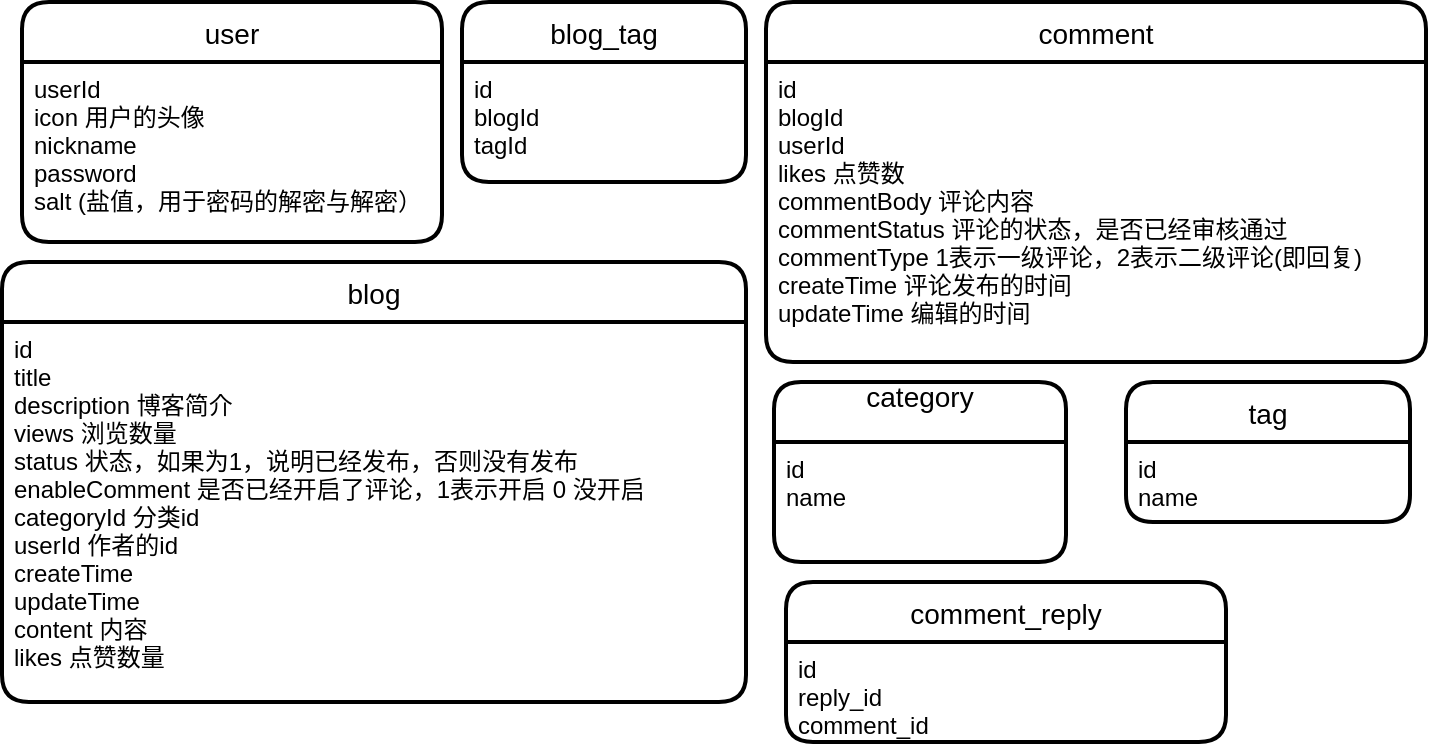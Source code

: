 <mxfile version="20.8.13" type="device"><diagram id="saMBtomTeYopTbqZBVxJ" name="第 1 页"><mxGraphModel dx="1034" dy="477" grid="1" gridSize="10" guides="1" tooltips="1" connect="1" arrows="1" fold="1" page="1" pageScale="1" pageWidth="827" pageHeight="1169" math="0" shadow="0"><root><mxCell id="0"/><mxCell id="1" parent="0"/><mxCell id="ZCj-nRTGFMKtbVhopgn5-1" value="user" style="swimlane;childLayout=stackLayout;horizontal=1;startSize=30;horizontalStack=0;rounded=1;fontSize=14;fontStyle=0;strokeWidth=2;resizeParent=0;resizeLast=1;shadow=0;dashed=0;align=center;" parent="1" vertex="1"><mxGeometry x="38" y="70" width="210" height="120" as="geometry"/></mxCell><mxCell id="ZCj-nRTGFMKtbVhopgn5-2" value="userId&#10;icon 用户的头像&#10;nickname&#10;password&#10;salt (盐值，用于密码的解密与解密）" style="align=left;strokeColor=none;fillColor=none;spacingLeft=4;fontSize=12;verticalAlign=top;resizable=0;rotatable=0;part=1;" parent="ZCj-nRTGFMKtbVhopgn5-1" vertex="1"><mxGeometry y="30" width="210" height="90" as="geometry"/></mxCell><mxCell id="ZCj-nRTGFMKtbVhopgn5-4" value="blog" style="swimlane;childLayout=stackLayout;horizontal=1;startSize=30;horizontalStack=0;rounded=1;fontSize=14;fontStyle=0;strokeWidth=2;resizeParent=0;resizeLast=1;shadow=0;dashed=0;align=center;" parent="1" vertex="1"><mxGeometry x="28" y="200" width="372" height="220" as="geometry"/></mxCell><mxCell id="ZCj-nRTGFMKtbVhopgn5-5" value="id&#10;title&#10;description 博客简介&#10;views 浏览数量&#10;status 状态，如果为1，说明已经发布，否则没有发布&#10;enableComment 是否已经开启了评论，1表示开启 0 没开启&#10;categoryId 分类id&#10;userId 作者的id&#10;createTime &#10;updateTime&#10;content 内容&#10;likes 点赞数量" style="align=left;strokeColor=none;fillColor=none;spacingLeft=4;fontSize=12;verticalAlign=top;resizable=0;rotatable=0;part=1;" parent="ZCj-nRTGFMKtbVhopgn5-4" vertex="1"><mxGeometry y="30" width="372" height="190" as="geometry"/></mxCell><mxCell id="ZCj-nRTGFMKtbVhopgn5-7" value="category&#10;" style="swimlane;childLayout=stackLayout;horizontal=1;startSize=30;horizontalStack=0;rounded=1;fontSize=14;fontStyle=0;strokeWidth=2;resizeParent=0;resizeLast=1;shadow=0;dashed=0;align=center;" parent="1" vertex="1"><mxGeometry x="414" y="260" width="146" height="90" as="geometry"/></mxCell><mxCell id="ZCj-nRTGFMKtbVhopgn5-8" value="id&#10;name " style="align=left;strokeColor=none;fillColor=none;spacingLeft=4;fontSize=12;verticalAlign=top;resizable=0;rotatable=0;part=1;" parent="ZCj-nRTGFMKtbVhopgn5-7" vertex="1"><mxGeometry y="30" width="146" height="60" as="geometry"/></mxCell><mxCell id="ZCj-nRTGFMKtbVhopgn5-10" value="comment" style="swimlane;childLayout=stackLayout;horizontal=1;startSize=30;horizontalStack=0;rounded=1;fontSize=14;fontStyle=0;strokeWidth=2;resizeParent=0;resizeLast=1;shadow=0;dashed=0;align=center;" parent="1" vertex="1"><mxGeometry x="410" y="70" width="330" height="180" as="geometry"/></mxCell><mxCell id="ZCj-nRTGFMKtbVhopgn5-11" value="id&#10;blogId&#10;userId&#10;likes 点赞数&#10;commentBody 评论内容&#10;commentStatus 评论的状态，是否已经审核通过&#10;commentType 1表示一级评论，2表示二级评论(即回复)&#10;createTime 评论发布的时间&#10;updateTime 编辑的时间&#10;" style="align=left;strokeColor=none;fillColor=none;spacingLeft=4;fontSize=12;verticalAlign=top;resizable=0;rotatable=0;part=1;" parent="ZCj-nRTGFMKtbVhopgn5-10" vertex="1"><mxGeometry y="30" width="330" height="150" as="geometry"/></mxCell><mxCell id="ZCj-nRTGFMKtbVhopgn5-14" value="tag" style="swimlane;childLayout=stackLayout;horizontal=1;startSize=30;horizontalStack=0;rounded=1;fontSize=14;fontStyle=0;strokeWidth=2;resizeParent=0;resizeLast=1;shadow=0;dashed=0;align=center;" parent="1" vertex="1"><mxGeometry x="590" y="260" width="142" height="70" as="geometry"/></mxCell><mxCell id="ZCj-nRTGFMKtbVhopgn5-15" value="id&#10;name" style="align=left;strokeColor=none;fillColor=none;spacingLeft=4;fontSize=12;verticalAlign=top;resizable=0;rotatable=0;part=1;" parent="ZCj-nRTGFMKtbVhopgn5-14" vertex="1"><mxGeometry y="30" width="142" height="40" as="geometry"/></mxCell><mxCell id="ZCj-nRTGFMKtbVhopgn5-17" value="blog_tag" style="swimlane;childLayout=stackLayout;horizontal=1;startSize=30;horizontalStack=0;rounded=1;fontSize=14;fontStyle=0;strokeWidth=2;resizeParent=0;resizeLast=1;shadow=0;dashed=0;align=center;" parent="1" vertex="1"><mxGeometry x="258" y="70" width="142" height="90" as="geometry"/></mxCell><mxCell id="ZCj-nRTGFMKtbVhopgn5-18" value="id&#10;blogId&#10;tagId " style="align=left;strokeColor=none;fillColor=none;spacingLeft=4;fontSize=12;verticalAlign=top;resizable=0;rotatable=0;part=1;" parent="ZCj-nRTGFMKtbVhopgn5-17" vertex="1"><mxGeometry y="30" width="142" height="60" as="geometry"/></mxCell><mxCell id="BdRztG-QHUIqnPtg7M0G-5" value="comment_reply" style="swimlane;childLayout=stackLayout;horizontal=1;startSize=30;horizontalStack=0;rounded=1;fontSize=14;fontStyle=0;strokeWidth=2;resizeParent=0;resizeLast=1;shadow=0;dashed=0;align=center;" parent="1" vertex="1"><mxGeometry x="420" y="360" width="220" height="80" as="geometry"/></mxCell><mxCell id="BdRztG-QHUIqnPtg7M0G-6" value="id&#10;reply_id&#10;comment_id&#10; &#10;" style="align=left;strokeColor=none;fillColor=none;spacingLeft=4;fontSize=12;verticalAlign=top;resizable=0;rotatable=0;part=1;" parent="BdRztG-QHUIqnPtg7M0G-5" vertex="1"><mxGeometry y="30" width="220" height="50" as="geometry"/></mxCell></root></mxGraphModel></diagram></mxfile>